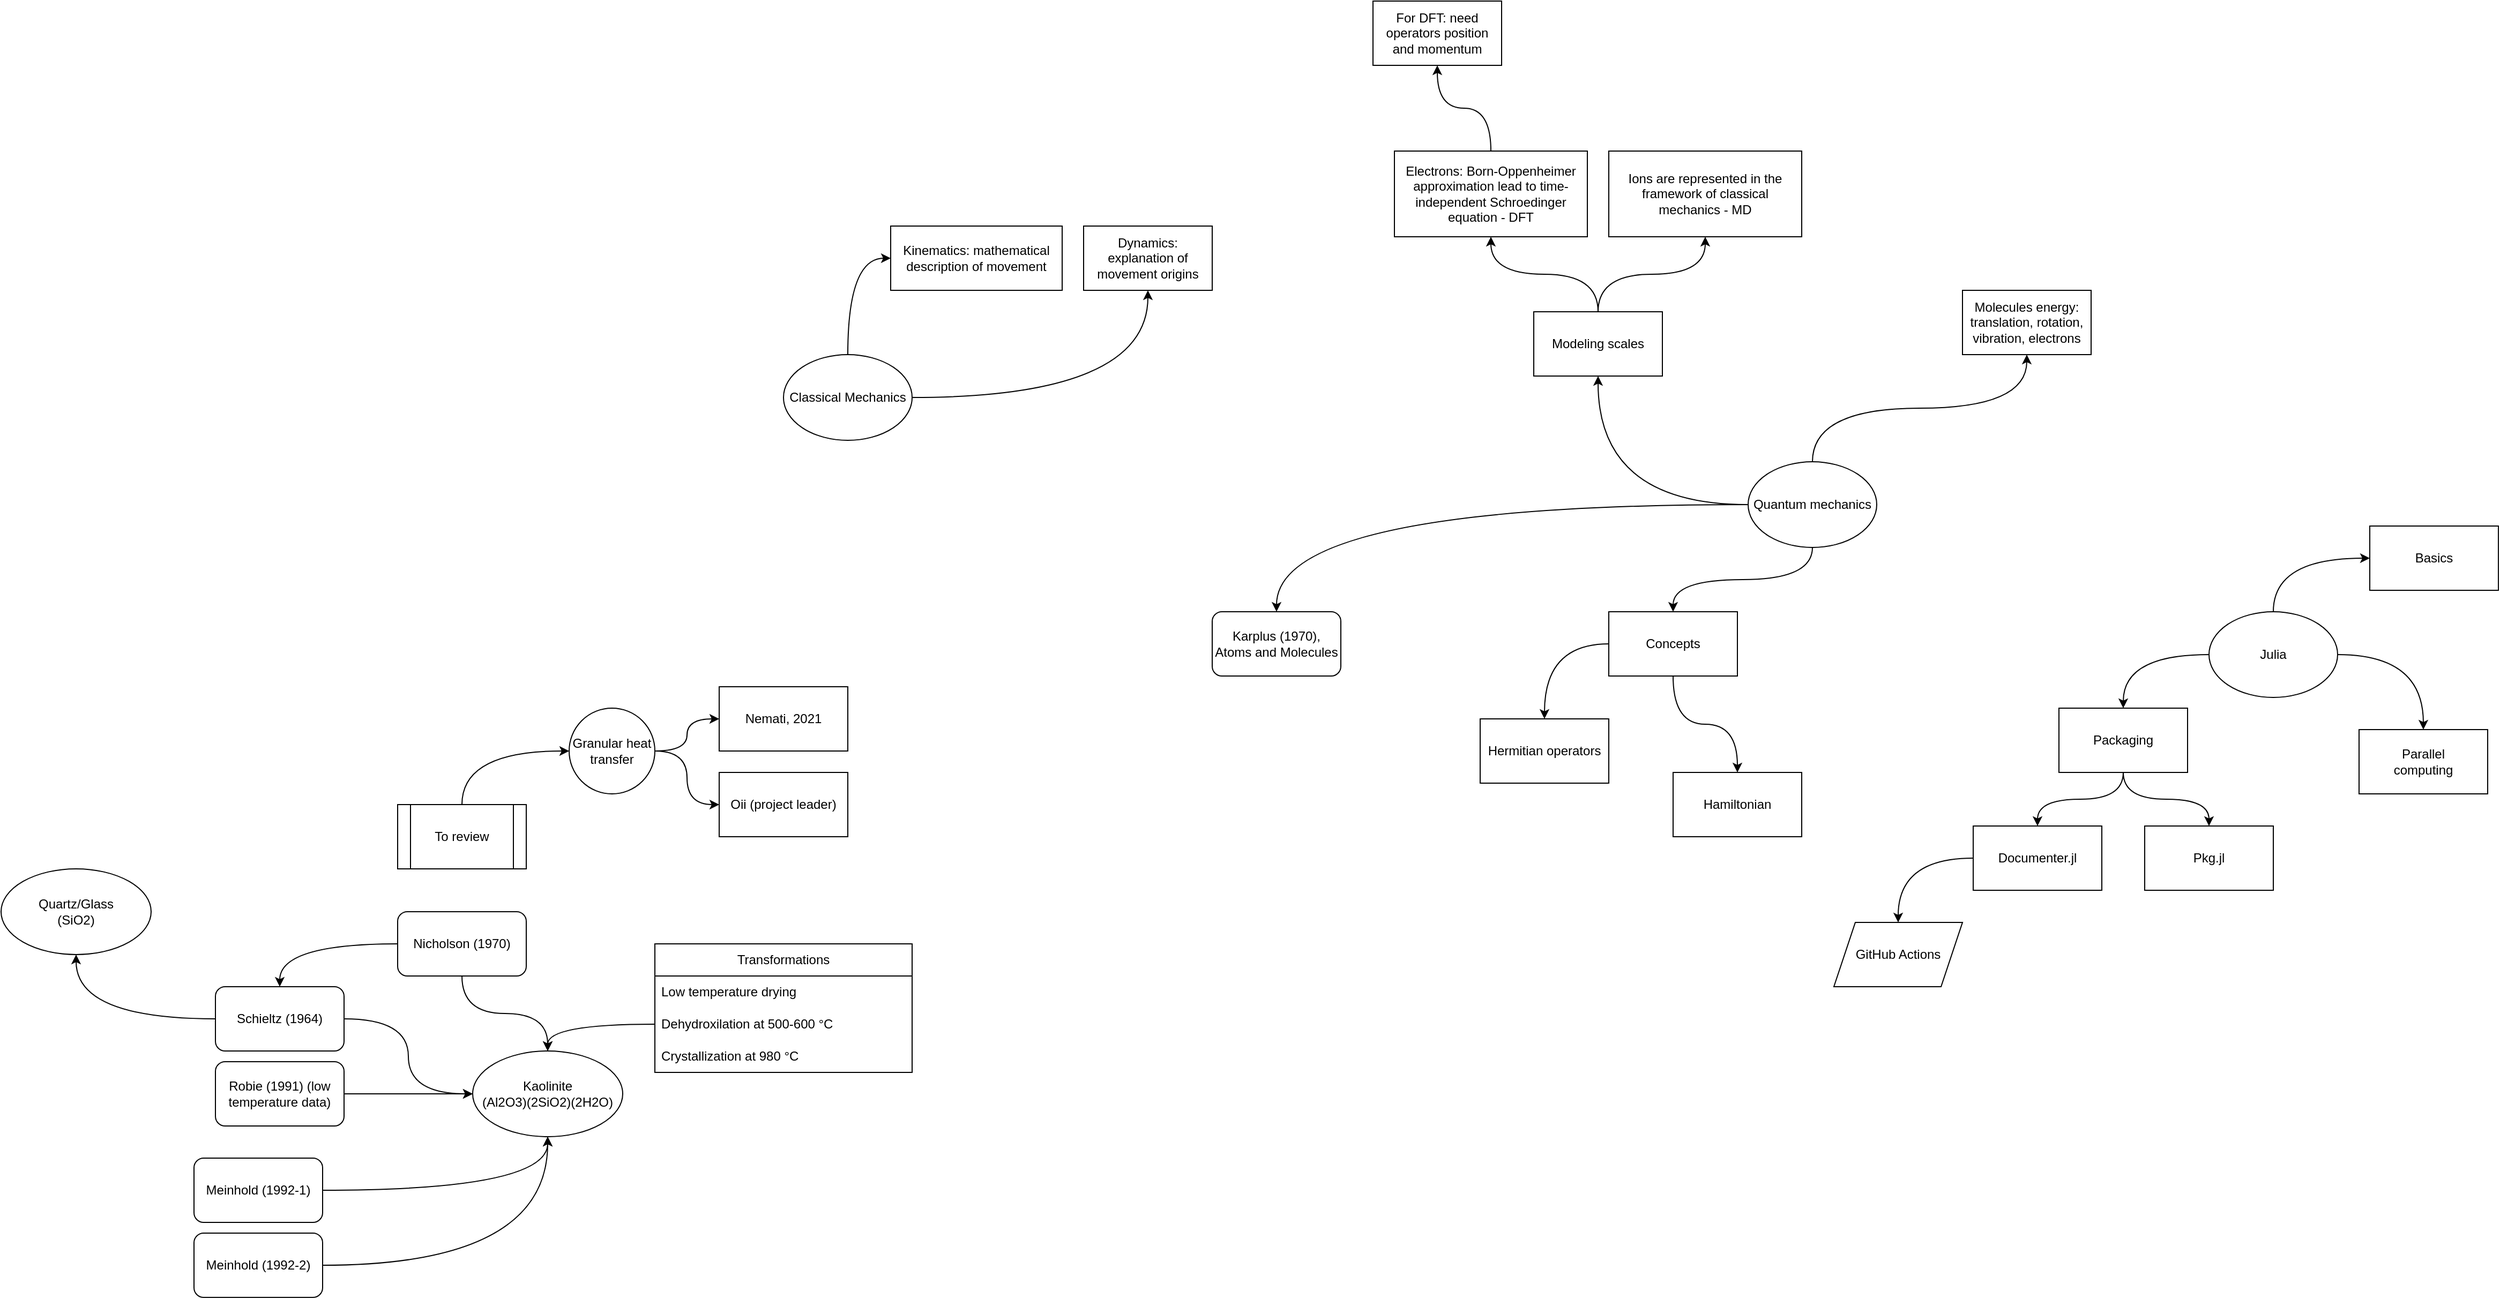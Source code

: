 <mxfile version="22.1.3" type="github">
  <diagram name="Page-1" id="tNx86WEGERc1XLciAWc1">
    <mxGraphModel dx="1434" dy="750" grid="1" gridSize="10" guides="1" tooltips="1" connect="1" arrows="1" fold="1" page="1" pageScale="1" pageWidth="4681" pageHeight="3300" math="0" shadow="0">
      <root>
        <mxCell id="0" />
        <mxCell id="1" parent="0" />
        <mxCell id="3hXHIrawqCX14PC-SLRN-3" style="edgeStyle=orthogonalEdgeStyle;rounded=0;orthogonalLoop=1;jettySize=auto;html=1;exitX=0.5;exitY=0;exitDx=0;exitDy=0;curved=1;" parent="1" source="3hXHIrawqCX14PC-SLRN-1" target="3hXHIrawqCX14PC-SLRN-2" edge="1">
          <mxGeometry relative="1" as="geometry" />
        </mxCell>
        <mxCell id="TqPIP2dE-nrRqcoiC80p-8" style="edgeStyle=orthogonalEdgeStyle;rounded=0;orthogonalLoop=1;jettySize=auto;html=1;entryX=0.5;entryY=1;entryDx=0;entryDy=0;curved=1;" parent="1" source="3hXHIrawqCX14PC-SLRN-1" target="TqPIP2dE-nrRqcoiC80p-7" edge="1">
          <mxGeometry relative="1" as="geometry" />
        </mxCell>
        <mxCell id="TqPIP2dE-nrRqcoiC80p-18" style="edgeStyle=orthogonalEdgeStyle;curved=1;rounded=0;orthogonalLoop=1;jettySize=auto;html=1;exitX=0.5;exitY=1;exitDx=0;exitDy=0;" parent="1" source="3hXHIrawqCX14PC-SLRN-1" target="TqPIP2dE-nrRqcoiC80p-15" edge="1">
          <mxGeometry relative="1" as="geometry" />
        </mxCell>
        <mxCell id="TqPIP2dE-nrRqcoiC80p-22" style="edgeStyle=orthogonalEdgeStyle;curved=1;rounded=0;orthogonalLoop=1;jettySize=auto;html=1;" parent="1" source="3hXHIrawqCX14PC-SLRN-1" target="TqPIP2dE-nrRqcoiC80p-20" edge="1">
          <mxGeometry relative="1" as="geometry" />
        </mxCell>
        <mxCell id="3hXHIrawqCX14PC-SLRN-1" value="Quantum mechanics" style="ellipse;whiteSpace=wrap;html=1;" parent="1" vertex="1">
          <mxGeometry x="2400" y="1730" width="120" height="80" as="geometry" />
        </mxCell>
        <mxCell id="3hXHIrawqCX14PC-SLRN-2" value="Molecules energy: translation, rotation, vibration, electrons" style="rounded=0;whiteSpace=wrap;html=1;" parent="1" vertex="1">
          <mxGeometry x="2600" y="1570" width="120" height="60" as="geometry" />
        </mxCell>
        <mxCell id="TqPIP2dE-nrRqcoiC80p-4" style="edgeStyle=orthogonalEdgeStyle;rounded=0;orthogonalLoop=1;jettySize=auto;html=1;exitX=0.5;exitY=0;exitDx=0;exitDy=0;entryX=0;entryY=0.5;entryDx=0;entryDy=0;curved=1;" parent="1" source="TqPIP2dE-nrRqcoiC80p-1" target="TqPIP2dE-nrRqcoiC80p-2" edge="1">
          <mxGeometry relative="1" as="geometry" />
        </mxCell>
        <mxCell id="TqPIP2dE-nrRqcoiC80p-5" style="edgeStyle=orthogonalEdgeStyle;rounded=0;orthogonalLoop=1;jettySize=auto;html=1;curved=1;" parent="1" source="TqPIP2dE-nrRqcoiC80p-1" target="TqPIP2dE-nrRqcoiC80p-3" edge="1">
          <mxGeometry relative="1" as="geometry" />
        </mxCell>
        <mxCell id="TqPIP2dE-nrRqcoiC80p-1" value="Classical Mechanics" style="ellipse;whiteSpace=wrap;html=1;" parent="1" vertex="1">
          <mxGeometry x="1500" y="1630" width="120" height="80" as="geometry" />
        </mxCell>
        <mxCell id="TqPIP2dE-nrRqcoiC80p-2" value="Kinematics: mathematical description of movement" style="rounded=0;whiteSpace=wrap;html=1;" parent="1" vertex="1">
          <mxGeometry x="1600" y="1510" width="160" height="60" as="geometry" />
        </mxCell>
        <mxCell id="TqPIP2dE-nrRqcoiC80p-3" value="Dynamics: explanation of movement origins" style="rounded=0;whiteSpace=wrap;html=1;" parent="1" vertex="1">
          <mxGeometry x="1780" y="1510" width="120" height="60" as="geometry" />
        </mxCell>
        <mxCell id="TqPIP2dE-nrRqcoiC80p-14" style="edgeStyle=orthogonalEdgeStyle;rounded=0;orthogonalLoop=1;jettySize=auto;html=1;exitX=0.5;exitY=0;exitDx=0;exitDy=0;curved=1;" parent="1" source="TqPIP2dE-nrRqcoiC80p-6" target="TqPIP2dE-nrRqcoiC80p-13" edge="1">
          <mxGeometry relative="1" as="geometry" />
        </mxCell>
        <mxCell id="TqPIP2dE-nrRqcoiC80p-6" value="Electrons: Born-Oppenheimer approximation lead to time-independent Schroedinger equation - DFT" style="rounded=0;whiteSpace=wrap;html=1;" parent="1" vertex="1">
          <mxGeometry x="2070" y="1440" width="180" height="80" as="geometry" />
        </mxCell>
        <mxCell id="TqPIP2dE-nrRqcoiC80p-9" style="edgeStyle=orthogonalEdgeStyle;rounded=0;orthogonalLoop=1;jettySize=auto;html=1;curved=1;" parent="1" source="TqPIP2dE-nrRqcoiC80p-7" target="TqPIP2dE-nrRqcoiC80p-6" edge="1">
          <mxGeometry relative="1" as="geometry" />
        </mxCell>
        <mxCell id="TqPIP2dE-nrRqcoiC80p-11" style="edgeStyle=orthogonalEdgeStyle;rounded=0;orthogonalLoop=1;jettySize=auto;html=1;curved=1;" parent="1" source="TqPIP2dE-nrRqcoiC80p-7" target="TqPIP2dE-nrRqcoiC80p-10" edge="1">
          <mxGeometry relative="1" as="geometry" />
        </mxCell>
        <mxCell id="TqPIP2dE-nrRqcoiC80p-7" value="Modeling scales" style="rounded=0;whiteSpace=wrap;html=1;" parent="1" vertex="1">
          <mxGeometry x="2200" y="1590" width="120" height="60" as="geometry" />
        </mxCell>
        <mxCell id="TqPIP2dE-nrRqcoiC80p-10" value="Ions are represented in the framework of classical mechanics - MD" style="rounded=0;whiteSpace=wrap;html=1;" parent="1" vertex="1">
          <mxGeometry x="2270" y="1440" width="180" height="80" as="geometry" />
        </mxCell>
        <mxCell id="TqPIP2dE-nrRqcoiC80p-13" value="For DFT: need operators position and momentum" style="rounded=0;whiteSpace=wrap;html=1;" parent="1" vertex="1">
          <mxGeometry x="2050" y="1300" width="120" height="60" as="geometry" />
        </mxCell>
        <mxCell id="TqPIP2dE-nrRqcoiC80p-17" style="edgeStyle=orthogonalEdgeStyle;curved=1;rounded=0;orthogonalLoop=1;jettySize=auto;html=1;exitX=0;exitY=0.5;exitDx=0;exitDy=0;" parent="1" source="TqPIP2dE-nrRqcoiC80p-15" target="TqPIP2dE-nrRqcoiC80p-16" edge="1">
          <mxGeometry relative="1" as="geometry" />
        </mxCell>
        <mxCell id="TqPIP2dE-nrRqcoiC80p-24" style="edgeStyle=orthogonalEdgeStyle;curved=1;rounded=0;orthogonalLoop=1;jettySize=auto;html=1;" parent="1" source="TqPIP2dE-nrRqcoiC80p-15" target="TqPIP2dE-nrRqcoiC80p-23" edge="1">
          <mxGeometry relative="1" as="geometry" />
        </mxCell>
        <mxCell id="TqPIP2dE-nrRqcoiC80p-15" value="Concepts" style="rounded=0;whiteSpace=wrap;html=1;" parent="1" vertex="1">
          <mxGeometry x="2270" y="1870" width="120" height="60" as="geometry" />
        </mxCell>
        <mxCell id="TqPIP2dE-nrRqcoiC80p-16" value="Hermitian operators" style="rounded=0;whiteSpace=wrap;html=1;" parent="1" vertex="1">
          <mxGeometry x="2150" y="1970" width="120" height="60" as="geometry" />
        </mxCell>
        <mxCell id="TqPIP2dE-nrRqcoiC80p-20" value="Karplus (1970), Atoms and Molecules" style="rounded=1;whiteSpace=wrap;html=1;" parent="1" vertex="1">
          <mxGeometry x="1900" y="1870" width="120" height="60" as="geometry" />
        </mxCell>
        <mxCell id="TqPIP2dE-nrRqcoiC80p-23" value="Hamiltonian" style="rounded=0;whiteSpace=wrap;html=1;" parent="1" vertex="1">
          <mxGeometry x="2330" y="2020" width="120" height="60" as="geometry" />
        </mxCell>
        <mxCell id="7mW2jRSYt9szHhjCyHMU-4" style="edgeStyle=orthogonalEdgeStyle;curved=1;rounded=0;orthogonalLoop=1;jettySize=auto;html=1;exitX=0.5;exitY=0;exitDx=0;exitDy=0;entryX=0;entryY=0.5;entryDx=0;entryDy=0;" parent="1" source="7mW2jRSYt9szHhjCyHMU-1" target="7mW2jRSYt9szHhjCyHMU-2" edge="1">
          <mxGeometry relative="1" as="geometry" />
        </mxCell>
        <mxCell id="7mW2jRSYt9szHhjCyHMU-6" style="edgeStyle=orthogonalEdgeStyle;curved=1;rounded=0;orthogonalLoop=1;jettySize=auto;html=1;" parent="1" source="7mW2jRSYt9szHhjCyHMU-1" target="7mW2jRSYt9szHhjCyHMU-5" edge="1">
          <mxGeometry relative="1" as="geometry" />
        </mxCell>
        <mxCell id="7mW2jRSYt9szHhjCyHMU-8" style="edgeStyle=orthogonalEdgeStyle;rounded=0;orthogonalLoop=1;jettySize=auto;html=1;curved=1;" parent="1" source="7mW2jRSYt9szHhjCyHMU-1" target="7mW2jRSYt9szHhjCyHMU-7" edge="1">
          <mxGeometry relative="1" as="geometry" />
        </mxCell>
        <mxCell id="7mW2jRSYt9szHhjCyHMU-1" value="Julia" style="ellipse;whiteSpace=wrap;html=1;" parent="1" vertex="1">
          <mxGeometry x="2830" y="1870" width="120" height="80" as="geometry" />
        </mxCell>
        <UserObject label="Basics" link="https://juliaacademy.com/courses/enrolled/375479" linkTarget="_blank" id="7mW2jRSYt9szHhjCyHMU-2">
          <mxCell style="rounded=0;whiteSpace=wrap;html=1;" parent="1" vertex="1">
            <mxGeometry x="2980" y="1790" width="120" height="60" as="geometry" />
          </mxCell>
        </UserObject>
        <UserObject label="Parallel&lt;br&gt;computing" link="https://juliaacademy.com/courses/enrolled/552107" linkTarget="_blank" id="7mW2jRSYt9szHhjCyHMU-5">
          <mxCell style="rounded=0;whiteSpace=wrap;html=1;" parent="1" vertex="1">
            <mxGeometry x="2970" y="1980" width="120" height="60" as="geometry" />
          </mxCell>
        </UserObject>
        <mxCell id="7mW2jRSYt9szHhjCyHMU-10" style="edgeStyle=orthogonalEdgeStyle;rounded=0;orthogonalLoop=1;jettySize=auto;html=1;entryX=0.5;entryY=0;entryDx=0;entryDy=0;curved=1;" parent="1" source="7mW2jRSYt9szHhjCyHMU-7" target="7mW2jRSYt9szHhjCyHMU-9" edge="1">
          <mxGeometry relative="1" as="geometry" />
        </mxCell>
        <mxCell id="7mW2jRSYt9szHhjCyHMU-12" style="edgeStyle=orthogonalEdgeStyle;rounded=0;orthogonalLoop=1;jettySize=auto;html=1;entryX=0.5;entryY=0;entryDx=0;entryDy=0;curved=1;" parent="1" source="7mW2jRSYt9szHhjCyHMU-7" target="7mW2jRSYt9szHhjCyHMU-11" edge="1">
          <mxGeometry relative="1" as="geometry" />
        </mxCell>
        <mxCell id="7mW2jRSYt9szHhjCyHMU-7" value="Packaging" style="rounded=0;whiteSpace=wrap;html=1;" parent="1" vertex="1">
          <mxGeometry x="2690" y="1960" width="120" height="60" as="geometry" />
        </mxCell>
        <mxCell id="7mW2jRSYt9szHhjCyHMU-14" style="edgeStyle=orthogonalEdgeStyle;rounded=0;orthogonalLoop=1;jettySize=auto;html=1;entryX=0.5;entryY=0;entryDx=0;entryDy=0;curved=1;" parent="1" source="7mW2jRSYt9szHhjCyHMU-9" target="7mW2jRSYt9szHhjCyHMU-13" edge="1">
          <mxGeometry relative="1" as="geometry" />
        </mxCell>
        <UserObject label="Documenter.jl" link="https://documenter.juliadocs.org/stable/" linkTarget="_blank" id="7mW2jRSYt9szHhjCyHMU-9">
          <mxCell style="rounded=0;whiteSpace=wrap;html=1;" parent="1" vertex="1">
            <mxGeometry x="2610" y="2070" width="120" height="60" as="geometry" />
          </mxCell>
        </UserObject>
        <UserObject label="Pkg.jl" link="https://pkgdocs.julialang.org/v1/" linkTarget="_blank" id="7mW2jRSYt9szHhjCyHMU-11">
          <mxCell style="rounded=0;whiteSpace=wrap;html=1;" parent="1" vertex="1">
            <mxGeometry x="2770" y="2070" width="120" height="60" as="geometry" />
          </mxCell>
        </UserObject>
        <UserObject label="GitHub Actions" link="https://docs.github.com/en/actions/learn-github-actions" linkTarget="_blank" id="7mW2jRSYt9szHhjCyHMU-13">
          <mxCell style="shape=parallelogram;perimeter=parallelogramPerimeter;whiteSpace=wrap;html=1;fixedSize=1;" parent="1" vertex="1">
            <mxGeometry x="2480" y="2160" width="120" height="60" as="geometry" />
          </mxCell>
        </UserObject>
        <mxCell id="QDy-FQWbMPKasR52hYSL-4" style="edgeStyle=orthogonalEdgeStyle;curved=1;rounded=0;orthogonalLoop=1;jettySize=auto;html=1;exitX=0.5;exitY=0;exitDx=0;exitDy=0;entryX=0;entryY=0.5;entryDx=0;entryDy=0;" parent="1" source="QDy-FQWbMPKasR52hYSL-2" target="QDy-FQWbMPKasR52hYSL-3" edge="1">
          <mxGeometry relative="1" as="geometry" />
        </mxCell>
        <mxCell id="QDy-FQWbMPKasR52hYSL-2" value="To review" style="shape=process;whiteSpace=wrap;html=1;backgroundOutline=1;" parent="1" vertex="1">
          <mxGeometry x="1140" y="2050" width="120" height="60" as="geometry" />
        </mxCell>
        <mxCell id="QDy-FQWbMPKasR52hYSL-7" style="edgeStyle=orthogonalEdgeStyle;curved=1;rounded=0;orthogonalLoop=1;jettySize=auto;html=1;entryX=0;entryY=0.5;entryDx=0;entryDy=0;" parent="1" source="QDy-FQWbMPKasR52hYSL-3" target="QDy-FQWbMPKasR52hYSL-5" edge="1">
          <mxGeometry relative="1" as="geometry" />
        </mxCell>
        <mxCell id="QDy-FQWbMPKasR52hYSL-8" style="edgeStyle=orthogonalEdgeStyle;curved=1;rounded=0;orthogonalLoop=1;jettySize=auto;html=1;entryX=0;entryY=0.5;entryDx=0;entryDy=0;" parent="1" source="QDy-FQWbMPKasR52hYSL-3" target="QDy-FQWbMPKasR52hYSL-6" edge="1">
          <mxGeometry relative="1" as="geometry" />
        </mxCell>
        <mxCell id="QDy-FQWbMPKasR52hYSL-3" value="Granular heat transfer" style="ellipse;whiteSpace=wrap;html=1;" parent="1" vertex="1">
          <mxGeometry x="1300" y="1960" width="80" height="80" as="geometry" />
        </mxCell>
        <UserObject label="Nemati, 2021" link="https://1drv.ms/b/s!Ar4x-UlrYAiZjv4O83J4rxP3v68lgA?e=0grBoP" linkTarget="_blank" id="QDy-FQWbMPKasR52hYSL-5">
          <mxCell style="rounded=0;whiteSpace=wrap;html=1;" parent="1" vertex="1">
            <mxGeometry x="1440" y="1940" width="120" height="60" as="geometry" />
          </mxCell>
        </UserObject>
        <UserObject label="Oii (project leader)" link="https://www.eng.ed.ac.uk/research/projects/multi-scale-approach-characterising-fluid-contribution-conductive-heat-transfer" linkTarget="_blank" id="QDy-FQWbMPKasR52hYSL-6">
          <mxCell style="rounded=0;whiteSpace=wrap;html=1;" parent="1" vertex="1">
            <mxGeometry x="1440" y="2020" width="120" height="60" as="geometry" />
          </mxCell>
        </UserObject>
        <mxCell id="tdlnybzZ0rQNsdedE5Ah-1" value="Kaolinite&lt;br&gt;(Al2O3)(2SiO2)(2H2O)" style="ellipse;whiteSpace=wrap;html=1;" vertex="1" parent="1">
          <mxGeometry x="1210" y="2280" width="140" height="80" as="geometry" />
        </mxCell>
        <mxCell id="tdlnybzZ0rQNsdedE5Ah-3" style="edgeStyle=orthogonalEdgeStyle;rounded=0;orthogonalLoop=1;jettySize=auto;html=1;entryX=0;entryY=0.5;entryDx=0;entryDy=0;curved=1;" edge="1" parent="1" source="tdlnybzZ0rQNsdedE5Ah-2" target="tdlnybzZ0rQNsdedE5Ah-1">
          <mxGeometry relative="1" as="geometry" />
        </mxCell>
        <mxCell id="tdlnybzZ0rQNsdedE5Ah-14" style="edgeStyle=orthogonalEdgeStyle;curved=1;rounded=0;orthogonalLoop=1;jettySize=auto;html=1;entryX=0.5;entryY=1;entryDx=0;entryDy=0;" edge="1" parent="1" source="tdlnybzZ0rQNsdedE5Ah-2" target="tdlnybzZ0rQNsdedE5Ah-13">
          <mxGeometry relative="1" as="geometry" />
        </mxCell>
        <mxCell id="tdlnybzZ0rQNsdedE5Ah-2" value="Schieltz (1964)" style="rounded=1;whiteSpace=wrap;html=1;" vertex="1" parent="1">
          <mxGeometry x="970" y="2220" width="120" height="60" as="geometry" />
        </mxCell>
        <mxCell id="tdlnybzZ0rQNsdedE5Ah-6" value="Transformations" style="swimlane;fontStyle=0;childLayout=stackLayout;horizontal=1;startSize=30;horizontalStack=0;resizeParent=1;resizeParentMax=0;resizeLast=0;collapsible=1;marginBottom=0;whiteSpace=wrap;html=1;" vertex="1" parent="1">
          <mxGeometry x="1380" y="2180" width="240" height="120" as="geometry" />
        </mxCell>
        <mxCell id="tdlnybzZ0rQNsdedE5Ah-7" value="Low temperature drying" style="text;strokeColor=none;fillColor=none;align=left;verticalAlign=middle;spacingLeft=4;spacingRight=4;overflow=hidden;points=[[0,0.5],[1,0.5]];portConstraint=eastwest;rotatable=0;whiteSpace=wrap;html=1;" vertex="1" parent="tdlnybzZ0rQNsdedE5Ah-6">
          <mxGeometry y="30" width="240" height="30" as="geometry" />
        </mxCell>
        <mxCell id="tdlnybzZ0rQNsdedE5Ah-8" value="Dehydroxilation at 500-600 °C" style="text;strokeColor=none;fillColor=none;align=left;verticalAlign=middle;spacingLeft=4;spacingRight=4;overflow=hidden;points=[[0,0.5],[1,0.5]];portConstraint=eastwest;rotatable=0;whiteSpace=wrap;html=1;" vertex="1" parent="tdlnybzZ0rQNsdedE5Ah-6">
          <mxGeometry y="60" width="240" height="30" as="geometry" />
        </mxCell>
        <mxCell id="tdlnybzZ0rQNsdedE5Ah-9" value="Crystallization at 980 °C" style="text;strokeColor=none;fillColor=none;align=left;verticalAlign=middle;spacingLeft=4;spacingRight=4;overflow=hidden;points=[[0,0.5],[1,0.5]];portConstraint=eastwest;rotatable=0;whiteSpace=wrap;html=1;" vertex="1" parent="tdlnybzZ0rQNsdedE5Ah-6">
          <mxGeometry y="90" width="240" height="30" as="geometry" />
        </mxCell>
        <mxCell id="tdlnybzZ0rQNsdedE5Ah-10" style="edgeStyle=orthogonalEdgeStyle;curved=1;rounded=0;orthogonalLoop=1;jettySize=auto;html=1;entryX=0.5;entryY=0;entryDx=0;entryDy=0;" edge="1" parent="1" source="tdlnybzZ0rQNsdedE5Ah-8" target="tdlnybzZ0rQNsdedE5Ah-1">
          <mxGeometry relative="1" as="geometry" />
        </mxCell>
        <mxCell id="tdlnybzZ0rQNsdedE5Ah-12" style="edgeStyle=orthogonalEdgeStyle;curved=1;rounded=0;orthogonalLoop=1;jettySize=auto;html=1;entryX=0;entryY=0.5;entryDx=0;entryDy=0;" edge="1" parent="1" source="tdlnybzZ0rQNsdedE5Ah-11" target="tdlnybzZ0rQNsdedE5Ah-1">
          <mxGeometry relative="1" as="geometry" />
        </mxCell>
        <mxCell id="tdlnybzZ0rQNsdedE5Ah-11" value="Robie (1991) (low temperature data)" style="rounded=1;whiteSpace=wrap;html=1;" vertex="1" parent="1">
          <mxGeometry x="970" y="2290" width="120" height="60" as="geometry" />
        </mxCell>
        <mxCell id="tdlnybzZ0rQNsdedE5Ah-13" value="Quartz/Glass&lt;br&gt;(SiO2)" style="ellipse;whiteSpace=wrap;html=1;" vertex="1" parent="1">
          <mxGeometry x="770" y="2110" width="140" height="80" as="geometry" />
        </mxCell>
        <mxCell id="tdlnybzZ0rQNsdedE5Ah-16" style="edgeStyle=orthogonalEdgeStyle;curved=1;rounded=0;orthogonalLoop=1;jettySize=auto;html=1;" edge="1" parent="1" source="tdlnybzZ0rQNsdedE5Ah-15" target="tdlnybzZ0rQNsdedE5Ah-1">
          <mxGeometry relative="1" as="geometry" />
        </mxCell>
        <mxCell id="tdlnybzZ0rQNsdedE5Ah-17" style="edgeStyle=orthogonalEdgeStyle;curved=1;rounded=0;orthogonalLoop=1;jettySize=auto;html=1;" edge="1" parent="1" source="tdlnybzZ0rQNsdedE5Ah-15" target="tdlnybzZ0rQNsdedE5Ah-2">
          <mxGeometry relative="1" as="geometry" />
        </mxCell>
        <UserObject label="Nicholson (1970)" link="https://doi.org/10.111/j.1151-2916.197.tb12084.x" linkTarget="_blank" id="tdlnybzZ0rQNsdedE5Ah-15">
          <mxCell style="rounded=1;whiteSpace=wrap;html=1;" vertex="1" parent="1">
            <mxGeometry x="1140" y="2150" width="120" height="60" as="geometry" />
          </mxCell>
        </UserObject>
        <mxCell id="tdlnybzZ0rQNsdedE5Ah-19" style="edgeStyle=orthogonalEdgeStyle;curved=1;rounded=0;orthogonalLoop=1;jettySize=auto;html=1;entryX=0.5;entryY=1;entryDx=0;entryDy=0;" edge="1" parent="1" source="tdlnybzZ0rQNsdedE5Ah-18" target="tdlnybzZ0rQNsdedE5Ah-1">
          <mxGeometry relative="1" as="geometry" />
        </mxCell>
        <UserObject label="Meinhold (1992-2)" link="https://doi.org/10.104/JM9920200913" linkTarget="_blank" id="tdlnybzZ0rQNsdedE5Ah-18">
          <mxCell style="rounded=1;whiteSpace=wrap;html=1;" vertex="1" parent="1">
            <mxGeometry x="950" y="2450" width="120" height="60" as="geometry" />
          </mxCell>
        </UserObject>
        <mxCell id="tdlnybzZ0rQNsdedE5Ah-21" style="edgeStyle=orthogonalEdgeStyle;curved=1;rounded=0;orthogonalLoop=1;jettySize=auto;html=1;" edge="1" parent="1" source="tdlnybzZ0rQNsdedE5Ah-20" target="tdlnybzZ0rQNsdedE5Ah-1">
          <mxGeometry relative="1" as="geometry" />
        </mxCell>
        <UserObject label="Meinhold (1992-1)" link="https://doi.org/10.101/BF01979617" linkTarget="_blank" id="tdlnybzZ0rQNsdedE5Ah-20">
          <mxCell style="rounded=1;whiteSpace=wrap;html=1;" vertex="1" parent="1">
            <mxGeometry x="950" y="2380" width="120" height="60" as="geometry" />
          </mxCell>
        </UserObject>
      </root>
    </mxGraphModel>
  </diagram>
</mxfile>

